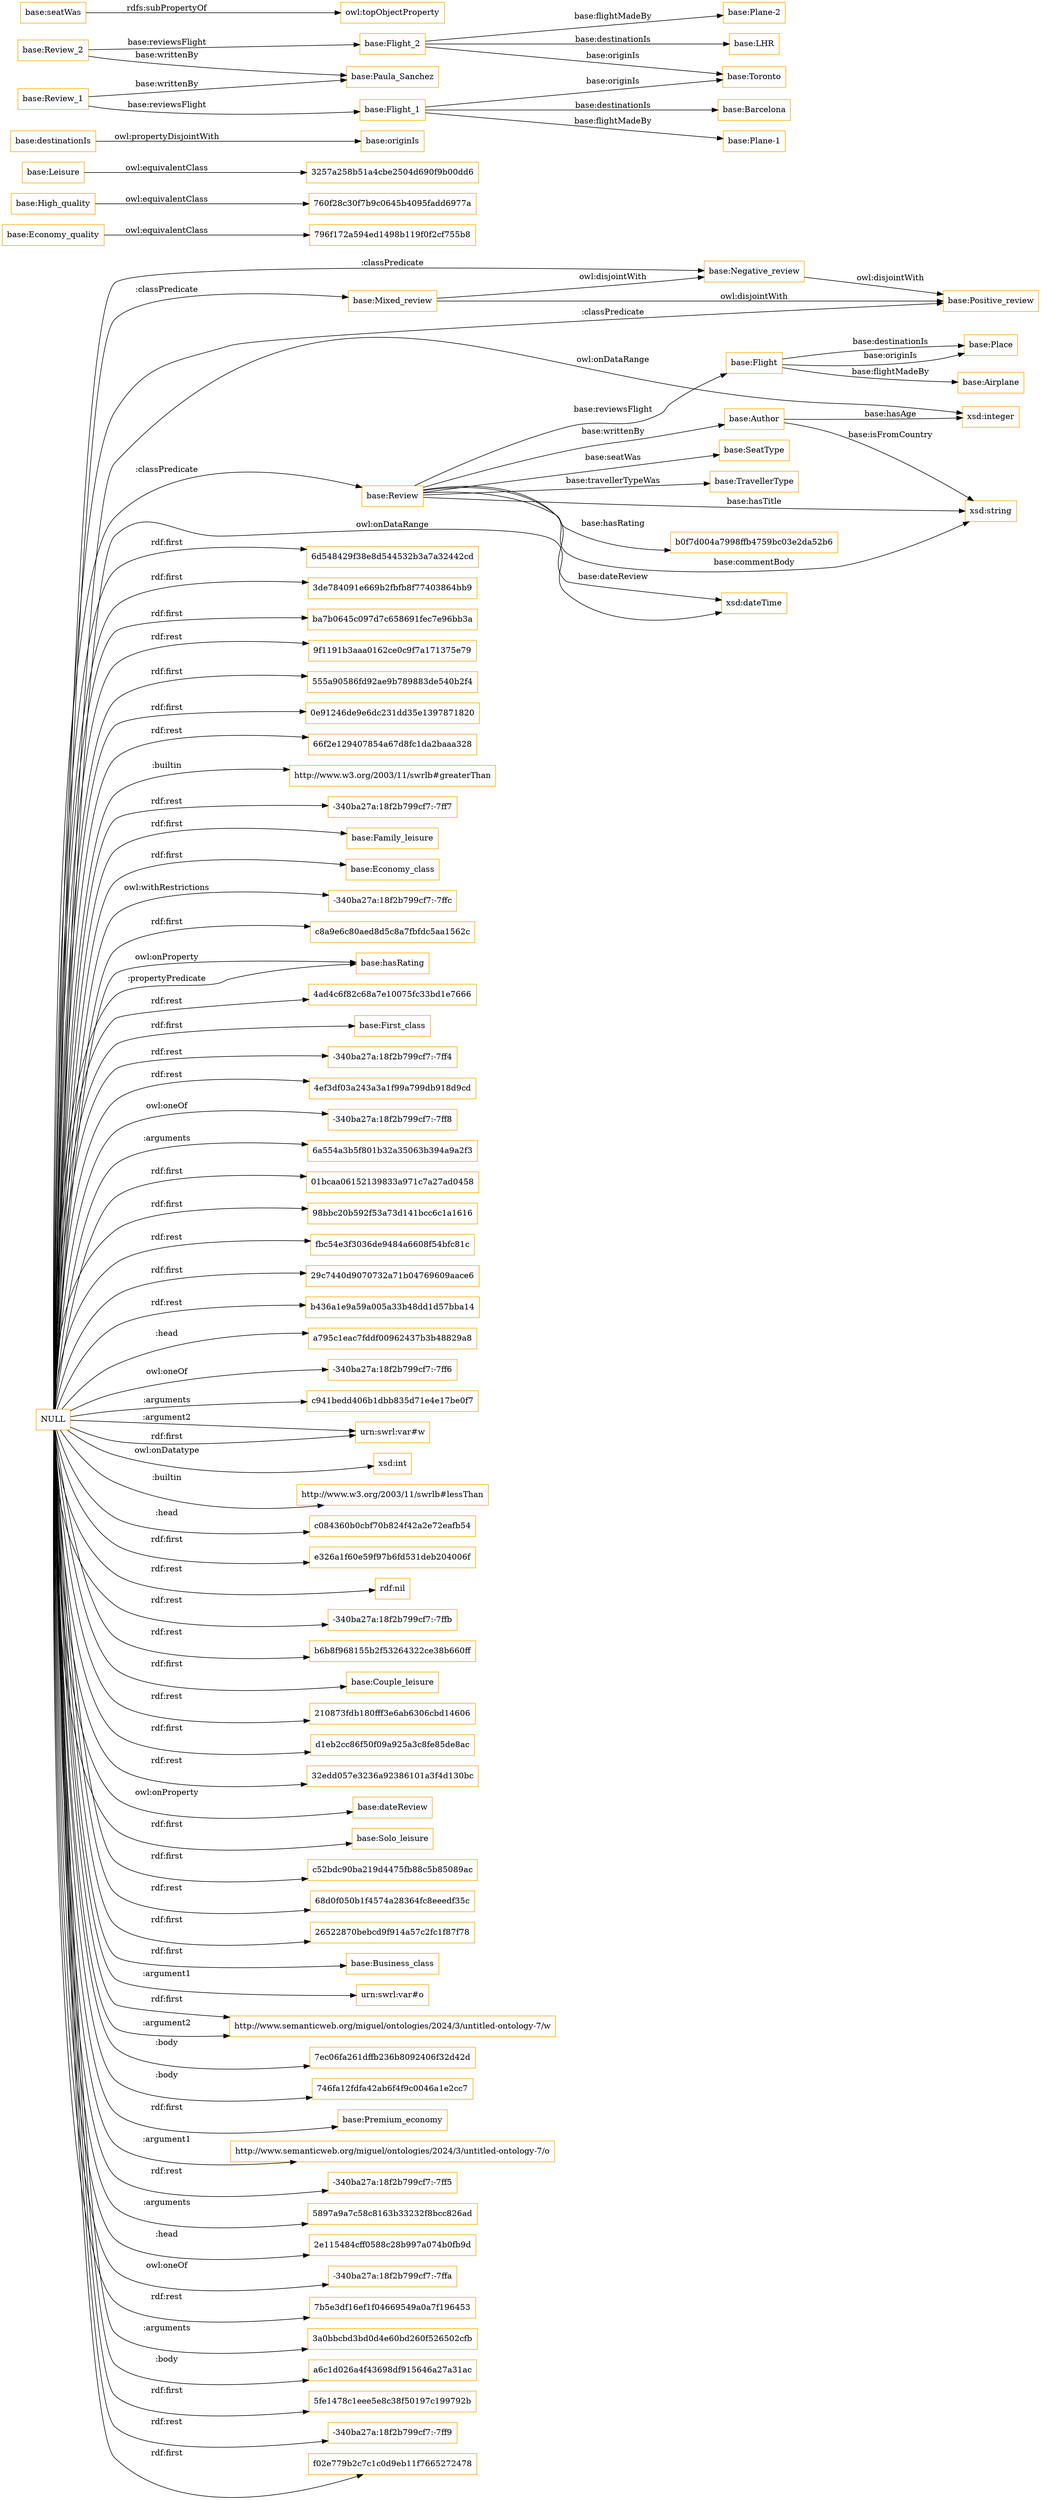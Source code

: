 digraph ar2dtool_diagram { 
rankdir=LR;
size="1501"
node [shape = rectangle, color="orange"]; "base:Mixed_review" "base:Airplane" "base:Economy_quality" "760f28c30f7b9c0645b4095fadd6977a" "base:Review" "base:Negative_review" "base:Author" "base:High_quality" "base:Flight" "base:Positive_review" "base:SeatType" "base:Place" "3257a258b51a4cbe2504d690f9b00dd6" "base:Leisure" "base:TravellerType" "796f172a594ed1498b119f0f2cf755b8" ; /*classes style*/
	"NULL" -> "6d548429f38e8d544532b3a7a32442cd" [ label = "rdf:first" ];
	"NULL" -> "3de784091e669b2fbfb8f77403864bb9" [ label = "rdf:first" ];
	"NULL" -> "ba7b0645c097d7c658691fec7e96bb3a" [ label = "rdf:first" ];
	"NULL" -> "9f1191b3aaa0162ce0c9f7a171375e79" [ label = "rdf:rest" ];
	"NULL" -> "555a90586fd92ae9b789883de540b2f4" [ label = "rdf:first" ];
	"NULL" -> "0e91246de9e6dc231dd35e1397871820" [ label = "rdf:first" ];
	"NULL" -> "66f2e129407854a67d8fc1da2baaa328" [ label = "rdf:rest" ];
	"NULL" -> "http://www.w3.org/2003/11/swrlb#greaterThan" [ label = ":builtin" ];
	"NULL" -> "-340ba27a:18f2b799cf7:-7ff7" [ label = "rdf:rest" ];
	"NULL" -> "base:Family_leisure" [ label = "rdf:first" ];
	"NULL" -> "base:Economy_class" [ label = "rdf:first" ];
	"NULL" -> "-340ba27a:18f2b799cf7:-7ffc" [ label = "owl:withRestrictions" ];
	"NULL" -> "c8a9e6c80aed8d5c8a7fbfdc5aa1562c" [ label = "rdf:first" ];
	"NULL" -> "base:hasRating" [ label = ":propertyPredicate" ];
	"NULL" -> "4ad4c6f82c68a7e10075fc33bd1e7666" [ label = "rdf:rest" ];
	"NULL" -> "base:Mixed_review" [ label = ":classPredicate" ];
	"NULL" -> "base:First_class" [ label = "rdf:first" ];
	"NULL" -> "-340ba27a:18f2b799cf7:-7ff4" [ label = "rdf:rest" ];
	"NULL" -> "4ef3df03a243a3a1f99a799db918d9cd" [ label = "rdf:rest" ];
	"NULL" -> "-340ba27a:18f2b799cf7:-7ff8" [ label = "owl:oneOf" ];
	"NULL" -> "6a554a3b5f801b32a35063b394a9a2f3" [ label = ":arguments" ];
	"NULL" -> "01bcaa06152139833a971c7a27ad0458" [ label = "rdf:first" ];
	"NULL" -> "98bbc20b592f53a73d141bcc6c1a1616" [ label = "rdf:first" ];
	"NULL" -> "xsd:integer" [ label = "owl:onDataRange" ];
	"NULL" -> "xsd:dateTime" [ label = "owl:onDataRange" ];
	"NULL" -> "fbc54e3f3036de9484a6608f54bfc81c" [ label = "rdf:rest" ];
	"NULL" -> "29c7440d9070732a71b04769609aace6" [ label = "rdf:first" ];
	"NULL" -> "b436a1e9a59a005a33b48dd1d57bba14" [ label = "rdf:rest" ];
	"NULL" -> "a795c1eac7fddf00962437b3b48829a8" [ label = ":head" ];
	"NULL" -> "-340ba27a:18f2b799cf7:-7ff6" [ label = "owl:oneOf" ];
	"NULL" -> "c941bedd406b1dbb835d71e4e17be0f7" [ label = ":arguments" ];
	"NULL" -> "urn:swrl:var#w" [ label = "rdf:first" ];
	"NULL" -> "xsd:int" [ label = "owl:onDatatype" ];
	"NULL" -> "base:Negative_review" [ label = ":classPredicate" ];
	"NULL" -> "http://www.w3.org/2003/11/swrlb#lessThan" [ label = ":builtin" ];
	"NULL" -> "c084360b0cbf70b824f42a2e72eafb54" [ label = ":head" ];
	"NULL" -> "base:Positive_review" [ label = ":classPredicate" ];
	"NULL" -> "urn:swrl:var#w" [ label = ":argument2" ];
	"NULL" -> "e326a1f60e59f97b6fd531deb204006f" [ label = "rdf:first" ];
	"NULL" -> "rdf:nil" [ label = "rdf:rest" ];
	"NULL" -> "-340ba27a:18f2b799cf7:-7ffb" [ label = "rdf:rest" ];
	"NULL" -> "b6b8f968155b2f53264322ce38b660ff" [ label = "rdf:rest" ];
	"NULL" -> "base:Couple_leisure" [ label = "rdf:first" ];
	"NULL" -> "210873fdb180fff3e6ab6306cbd14606" [ label = "rdf:rest" ];
	"NULL" -> "base:hasRating" [ label = "owl:onProperty" ];
	"NULL" -> "d1eb2cc86f50f09a925a3c8fe85de8ac" [ label = "rdf:first" ];
	"NULL" -> "32edd057e3236a92386101a3f4d130bc" [ label = "rdf:rest" ];
	"NULL" -> "base:dateReview" [ label = "owl:onProperty" ];
	"NULL" -> "base:Solo_leisure" [ label = "rdf:first" ];
	"NULL" -> "c52bdc90ba219d4475fb88c5b85089ac" [ label = "rdf:first" ];
	"NULL" -> "68d0f050b1f4574a28364fc8eeedf35c" [ label = "rdf:rest" ];
	"NULL" -> "26522870bebcd9f914a57c2fc1f87f78" [ label = "rdf:first" ];
	"NULL" -> "base:Business_class" [ label = "rdf:first" ];
	"NULL" -> "urn:swrl:var#o" [ label = ":argument1" ];
	"NULL" -> "http://www.semanticweb.org/miguel/ontologies/2024/3/untitled-ontology-7/w" [ label = ":argument2" ];
	"NULL" -> "http://www.semanticweb.org/miguel/ontologies/2024/3/untitled-ontology-7/w" [ label = "rdf:first" ];
	"NULL" -> "7ec06fa261dffb236b8092406f32d42d" [ label = ":body" ];
	"NULL" -> "746fa12fdfa42ab6f4f9c0046a1e2cc7" [ label = ":body" ];
	"NULL" -> "base:Premium_economy" [ label = "rdf:first" ];
	"NULL" -> "http://www.semanticweb.org/miguel/ontologies/2024/3/untitled-ontology-7/o" [ label = ":argument1" ];
	"NULL" -> "-340ba27a:18f2b799cf7:-7ff5" [ label = "rdf:rest" ];
	"NULL" -> "5897a9a7c58c8163b33232f8bcc826ad" [ label = ":arguments" ];
	"NULL" -> "2e115484cff0588c28b997a074b0fb9d" [ label = ":head" ];
	"NULL" -> "-340ba27a:18f2b799cf7:-7ffa" [ label = "owl:oneOf" ];
	"NULL" -> "7b5e3df16ef1f04669549a0a7f196453" [ label = "rdf:rest" ];
	"NULL" -> "3a0bbcbd3bd0d4e60bd260f526502cfb" [ label = ":arguments" ];
	"NULL" -> "a6c1d026a4f43698df915646a27a31ac" [ label = ":body" ];
	"NULL" -> "5fe1478c1eee5e8c38f50197c199792b" [ label = "rdf:first" ];
	"NULL" -> "-340ba27a:18f2b799cf7:-7ff9" [ label = "rdf:rest" ];
	"NULL" -> "base:Review" [ label = ":classPredicate" ];
	"NULL" -> "f02e779b2c7c1c0d9eb11f7665272478" [ label = "rdf:first" ];
	"base:destinationIs" -> "base:originIs" [ label = "owl:propertyDisjointWith" ];
	"base:Leisure" -> "3257a258b51a4cbe2504d690f9b00dd6" [ label = "owl:equivalentClass" ];
	"base:Review_2" -> "base:Paula_Sanchez" [ label = "base:writtenBy" ];
	"base:Review_2" -> "base:Flight_2" [ label = "base:reviewsFlight" ];
	"base:High_quality" -> "760f28c30f7b9c0645b4095fadd6977a" [ label = "owl:equivalentClass" ];
	"base:Review_1" -> "base:Paula_Sanchez" [ label = "base:writtenBy" ];
	"base:Review_1" -> "base:Flight_1" [ label = "base:reviewsFlight" ];
	"base:seatWas" -> "owl:topObjectProperty" [ label = "rdfs:subPropertyOf" ];
	"base:Economy_quality" -> "796f172a594ed1498b119f0f2cf755b8" [ label = "owl:equivalentClass" ];
	"base:Flight_2" -> "base:Toronto" [ label = "base:originIs" ];
	"base:Flight_2" -> "base:Plane-2" [ label = "base:flightMadeBy" ];
	"base:Flight_2" -> "base:LHR" [ label = "base:destinationIs" ];
	"base:Mixed_review" -> "base:Positive_review" [ label = "owl:disjointWith" ];
	"base:Mixed_review" -> "base:Negative_review" [ label = "owl:disjointWith" ];
	"base:Negative_review" -> "base:Positive_review" [ label = "owl:disjointWith" ];
	"base:Flight_1" -> "base:Toronto" [ label = "base:originIs" ];
	"base:Flight_1" -> "base:Plane-1" [ label = "base:flightMadeBy" ];
	"base:Flight_1" -> "base:Barcelona" [ label = "base:destinationIs" ];
	"base:Author" -> "xsd:string" [ label = "base:isFromCountry" ];
	"base:Review" -> "b0f7d004a7998ffb4759bc03e2da52b6" [ label = "base:hasRating" ];
	"base:Review" -> "base:Flight" [ label = "base:reviewsFlight" ];
	"base:Review" -> "base:SeatType" [ label = "base:seatWas" ];
	"base:Flight" -> "base:Airplane" [ label = "base:flightMadeBy" ];
	"base:Review" -> "base:TravellerType" [ label = "base:travellerTypeWas" ];
	"base:Review" -> "base:Author" [ label = "base:writtenBy" ];
	"base:Review" -> "xsd:dateTime" [ label = "base:dateReview" ];
	"base:Flight" -> "base:Place" [ label = "base:originIs" ];
	"base:Review" -> "xsd:string" [ label = "base:hasTitle" ];
	"base:Flight" -> "base:Place" [ label = "base:destinationIs" ];
	"base:Author" -> "xsd:integer" [ label = "base:hasAge" ];
	"base:Review" -> "xsd:string" [ label = "base:commentBody" ];

}
